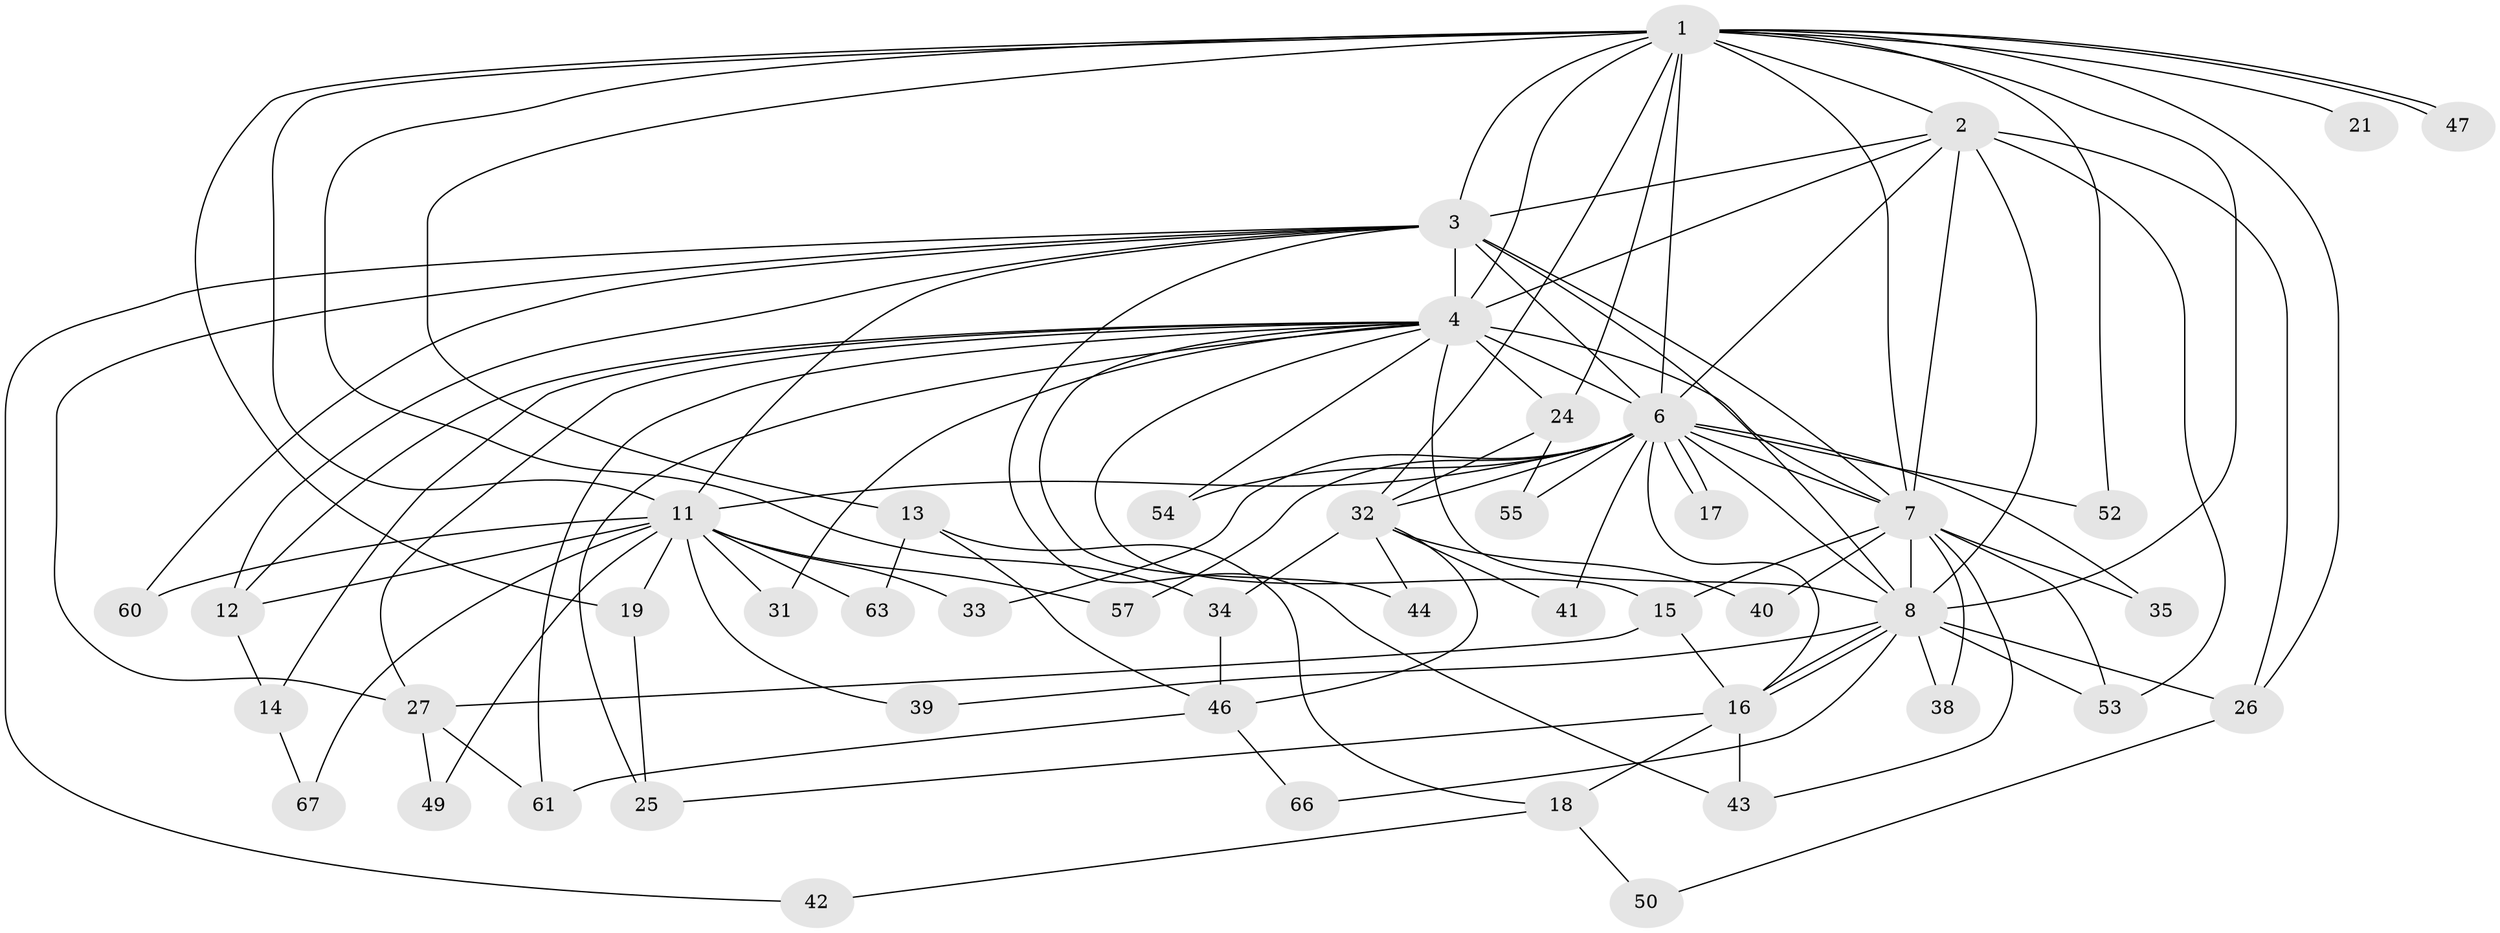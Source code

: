 // Generated by graph-tools (version 1.1) at 2025/23/03/03/25 07:23:42]
// undirected, 47 vertices, 111 edges
graph export_dot {
graph [start="1"]
  node [color=gray90,style=filled];
  1 [super="+5"];
  2 [super="+36"];
  3 [super="+59"];
  4 [super="+10"];
  6 [super="+22"];
  7 [super="+9"];
  8 [super="+23"];
  11 [super="+37"];
  12 [super="+20"];
  13;
  14;
  15 [super="+29"];
  16 [super="+62"];
  17;
  18;
  19 [super="+56"];
  21;
  24 [super="+48"];
  25;
  26 [super="+30"];
  27 [super="+28"];
  31;
  32 [super="+51"];
  33;
  34;
  35;
  38;
  39;
  40;
  41;
  42;
  43 [super="+45"];
  44;
  46 [super="+58"];
  47;
  49;
  50;
  52;
  53 [super="+64"];
  54;
  55;
  57;
  60;
  61 [super="+65"];
  63;
  66;
  67;
  1 -- 2 [weight=2];
  1 -- 3 [weight=2];
  1 -- 4 [weight=4];
  1 -- 6 [weight=3];
  1 -- 7 [weight=4];
  1 -- 8 [weight=2];
  1 -- 11;
  1 -- 21 [weight=2];
  1 -- 26;
  1 -- 32;
  1 -- 47;
  1 -- 47;
  1 -- 52;
  1 -- 34;
  1 -- 13;
  1 -- 19;
  1 -- 24;
  2 -- 3;
  2 -- 4 [weight=3];
  2 -- 6;
  2 -- 7 [weight=2];
  2 -- 8;
  2 -- 53;
  2 -- 26;
  3 -- 4 [weight=2];
  3 -- 6;
  3 -- 7 [weight=2];
  3 -- 8;
  3 -- 11;
  3 -- 12;
  3 -- 42;
  3 -- 43;
  3 -- 60;
  3 -- 27;
  4 -- 6 [weight=2];
  4 -- 7 [weight=4];
  4 -- 8 [weight=2];
  4 -- 12;
  4 -- 25;
  4 -- 31;
  4 -- 44;
  4 -- 54;
  4 -- 61;
  4 -- 14;
  4 -- 15;
  4 -- 24 [weight=2];
  4 -- 27;
  6 -- 7 [weight=2];
  6 -- 8;
  6 -- 17;
  6 -- 17;
  6 -- 33;
  6 -- 35;
  6 -- 52;
  6 -- 32;
  6 -- 41;
  6 -- 11;
  6 -- 54;
  6 -- 55;
  6 -- 57;
  6 -- 16;
  7 -- 8 [weight=2];
  7 -- 15;
  7 -- 35;
  7 -- 53;
  7 -- 40;
  7 -- 38;
  7 -- 43;
  8 -- 16;
  8 -- 16;
  8 -- 26;
  8 -- 38;
  8 -- 39;
  8 -- 66;
  8 -- 53;
  11 -- 19;
  11 -- 31;
  11 -- 33;
  11 -- 39;
  11 -- 49;
  11 -- 60;
  11 -- 67;
  11 -- 57;
  11 -- 63;
  11 -- 12;
  12 -- 14;
  13 -- 18;
  13 -- 46;
  13 -- 63;
  14 -- 67;
  15 -- 27;
  15 -- 16;
  16 -- 18;
  16 -- 25;
  16 -- 43;
  18 -- 42;
  18 -- 50;
  19 -- 25;
  24 -- 32;
  24 -- 55;
  26 -- 50;
  27 -- 49;
  27 -- 61;
  32 -- 34;
  32 -- 40;
  32 -- 41;
  32 -- 44;
  32 -- 46;
  34 -- 46;
  46 -- 66;
  46 -- 61;
}
